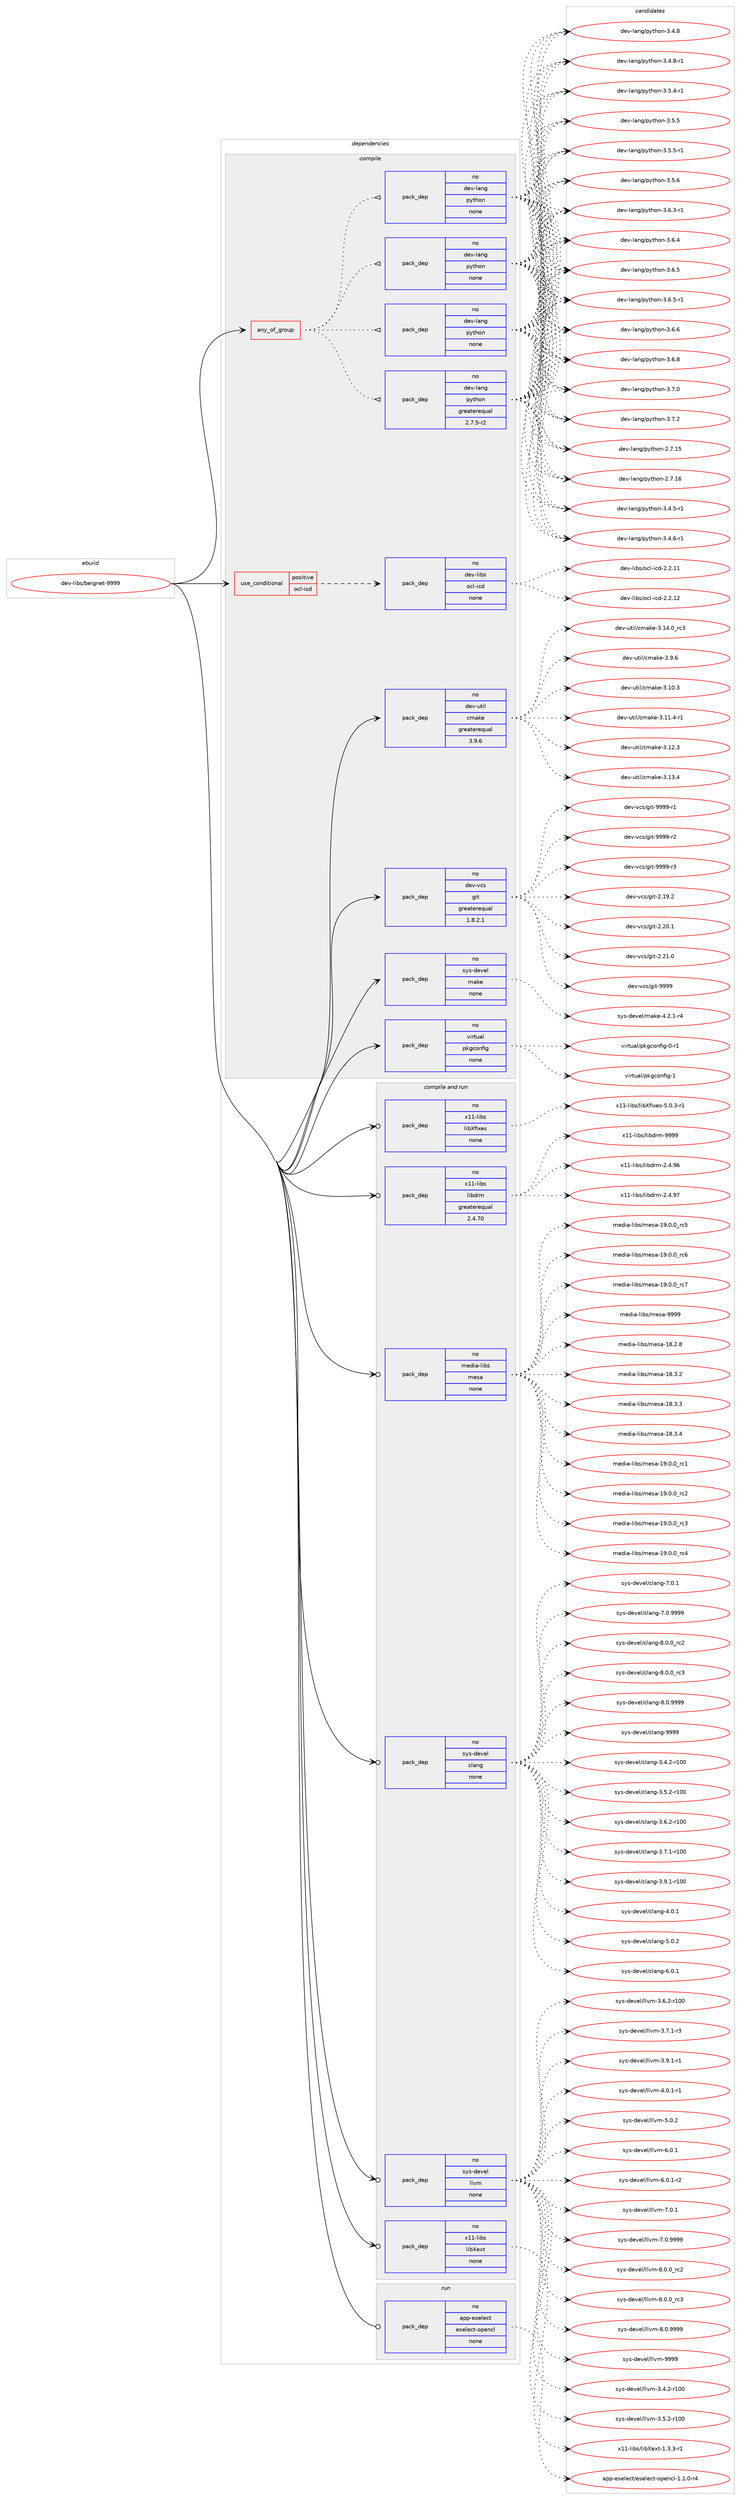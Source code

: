digraph prolog {

# *************
# Graph options
# *************

newrank=true;
concentrate=true;
compound=true;
graph [rankdir=LR,fontname=Helvetica,fontsize=10,ranksep=1.5];#, ranksep=2.5, nodesep=0.2];
edge  [arrowhead=vee];
node  [fontname=Helvetica,fontsize=10];

# **********
# The ebuild
# **********

subgraph cluster_leftcol {
color=gray;
rank=same;
label=<<i>ebuild</i>>;
id [label="dev-libs/beignet-9999", color=red, width=4, href="../dev-libs/beignet-9999.svg"];
}

# ****************
# The dependencies
# ****************

subgraph cluster_midcol {
color=gray;
label=<<i>dependencies</i>>;
subgraph cluster_compile {
fillcolor="#eeeeee";
style=filled;
label=<<i>compile</i>>;
subgraph any22106 {
dependency1364341 [label=<<TABLE BORDER="0" CELLBORDER="1" CELLSPACING="0" CELLPADDING="4"><TR><TD CELLPADDING="10">any_of_group</TD></TR></TABLE>>, shape=none, color=red];subgraph pack976414 {
dependency1364342 [label=<<TABLE BORDER="0" CELLBORDER="1" CELLSPACING="0" CELLPADDING="4" WIDTH="220"><TR><TD ROWSPAN="6" CELLPADDING="30">pack_dep</TD></TR><TR><TD WIDTH="110">no</TD></TR><TR><TD>dev-lang</TD></TR><TR><TD>python</TD></TR><TR><TD>none</TD></TR><TR><TD></TD></TR></TABLE>>, shape=none, color=blue];
}
dependency1364341:e -> dependency1364342:w [weight=20,style="dotted",arrowhead="oinv"];
subgraph pack976415 {
dependency1364343 [label=<<TABLE BORDER="0" CELLBORDER="1" CELLSPACING="0" CELLPADDING="4" WIDTH="220"><TR><TD ROWSPAN="6" CELLPADDING="30">pack_dep</TD></TR><TR><TD WIDTH="110">no</TD></TR><TR><TD>dev-lang</TD></TR><TR><TD>python</TD></TR><TR><TD>none</TD></TR><TR><TD></TD></TR></TABLE>>, shape=none, color=blue];
}
dependency1364341:e -> dependency1364343:w [weight=20,style="dotted",arrowhead="oinv"];
subgraph pack976416 {
dependency1364344 [label=<<TABLE BORDER="0" CELLBORDER="1" CELLSPACING="0" CELLPADDING="4" WIDTH="220"><TR><TD ROWSPAN="6" CELLPADDING="30">pack_dep</TD></TR><TR><TD WIDTH="110">no</TD></TR><TR><TD>dev-lang</TD></TR><TR><TD>python</TD></TR><TR><TD>none</TD></TR><TR><TD></TD></TR></TABLE>>, shape=none, color=blue];
}
dependency1364341:e -> dependency1364344:w [weight=20,style="dotted",arrowhead="oinv"];
subgraph pack976417 {
dependency1364345 [label=<<TABLE BORDER="0" CELLBORDER="1" CELLSPACING="0" CELLPADDING="4" WIDTH="220"><TR><TD ROWSPAN="6" CELLPADDING="30">pack_dep</TD></TR><TR><TD WIDTH="110">no</TD></TR><TR><TD>dev-lang</TD></TR><TR><TD>python</TD></TR><TR><TD>greaterequal</TD></TR><TR><TD>2.7.5-r2</TD></TR></TABLE>>, shape=none, color=blue];
}
dependency1364341:e -> dependency1364345:w [weight=20,style="dotted",arrowhead="oinv"];
}
id:e -> dependency1364341:w [weight=20,style="solid",arrowhead="vee"];
subgraph cond365269 {
dependency1364346 [label=<<TABLE BORDER="0" CELLBORDER="1" CELLSPACING="0" CELLPADDING="4"><TR><TD ROWSPAN="3" CELLPADDING="10">use_conditional</TD></TR><TR><TD>positive</TD></TR><TR><TD>ocl-icd</TD></TR></TABLE>>, shape=none, color=red];
subgraph pack976418 {
dependency1364347 [label=<<TABLE BORDER="0" CELLBORDER="1" CELLSPACING="0" CELLPADDING="4" WIDTH="220"><TR><TD ROWSPAN="6" CELLPADDING="30">pack_dep</TD></TR><TR><TD WIDTH="110">no</TD></TR><TR><TD>dev-libs</TD></TR><TR><TD>ocl-icd</TD></TR><TR><TD>none</TD></TR><TR><TD></TD></TR></TABLE>>, shape=none, color=blue];
}
dependency1364346:e -> dependency1364347:w [weight=20,style="dashed",arrowhead="vee"];
}
id:e -> dependency1364346:w [weight=20,style="solid",arrowhead="vee"];
subgraph pack976419 {
dependency1364348 [label=<<TABLE BORDER="0" CELLBORDER="1" CELLSPACING="0" CELLPADDING="4" WIDTH="220"><TR><TD ROWSPAN="6" CELLPADDING="30">pack_dep</TD></TR><TR><TD WIDTH="110">no</TD></TR><TR><TD>dev-util</TD></TR><TR><TD>cmake</TD></TR><TR><TD>greaterequal</TD></TR><TR><TD>3.9.6</TD></TR></TABLE>>, shape=none, color=blue];
}
id:e -> dependency1364348:w [weight=20,style="solid",arrowhead="vee"];
subgraph pack976420 {
dependency1364349 [label=<<TABLE BORDER="0" CELLBORDER="1" CELLSPACING="0" CELLPADDING="4" WIDTH="220"><TR><TD ROWSPAN="6" CELLPADDING="30">pack_dep</TD></TR><TR><TD WIDTH="110">no</TD></TR><TR><TD>dev-vcs</TD></TR><TR><TD>git</TD></TR><TR><TD>greaterequal</TD></TR><TR><TD>1.8.2.1</TD></TR></TABLE>>, shape=none, color=blue];
}
id:e -> dependency1364349:w [weight=20,style="solid",arrowhead="vee"];
subgraph pack976421 {
dependency1364350 [label=<<TABLE BORDER="0" CELLBORDER="1" CELLSPACING="0" CELLPADDING="4" WIDTH="220"><TR><TD ROWSPAN="6" CELLPADDING="30">pack_dep</TD></TR><TR><TD WIDTH="110">no</TD></TR><TR><TD>sys-devel</TD></TR><TR><TD>make</TD></TR><TR><TD>none</TD></TR><TR><TD></TD></TR></TABLE>>, shape=none, color=blue];
}
id:e -> dependency1364350:w [weight=20,style="solid",arrowhead="vee"];
subgraph pack976422 {
dependency1364351 [label=<<TABLE BORDER="0" CELLBORDER="1" CELLSPACING="0" CELLPADDING="4" WIDTH="220"><TR><TD ROWSPAN="6" CELLPADDING="30">pack_dep</TD></TR><TR><TD WIDTH="110">no</TD></TR><TR><TD>virtual</TD></TR><TR><TD>pkgconfig</TD></TR><TR><TD>none</TD></TR><TR><TD></TD></TR></TABLE>>, shape=none, color=blue];
}
id:e -> dependency1364351:w [weight=20,style="solid",arrowhead="vee"];
}
subgraph cluster_compileandrun {
fillcolor="#eeeeee";
style=filled;
label=<<i>compile and run</i>>;
subgraph pack976423 {
dependency1364352 [label=<<TABLE BORDER="0" CELLBORDER="1" CELLSPACING="0" CELLPADDING="4" WIDTH="220"><TR><TD ROWSPAN="6" CELLPADDING="30">pack_dep</TD></TR><TR><TD WIDTH="110">no</TD></TR><TR><TD>media-libs</TD></TR><TR><TD>mesa</TD></TR><TR><TD>none</TD></TR><TR><TD></TD></TR></TABLE>>, shape=none, color=blue];
}
id:e -> dependency1364352:w [weight=20,style="solid",arrowhead="odotvee"];
subgraph pack976424 {
dependency1364353 [label=<<TABLE BORDER="0" CELLBORDER="1" CELLSPACING="0" CELLPADDING="4" WIDTH="220"><TR><TD ROWSPAN="6" CELLPADDING="30">pack_dep</TD></TR><TR><TD WIDTH="110">no</TD></TR><TR><TD>sys-devel</TD></TR><TR><TD>clang</TD></TR><TR><TD>none</TD></TR><TR><TD></TD></TR></TABLE>>, shape=none, color=blue];
}
id:e -> dependency1364353:w [weight=20,style="solid",arrowhead="odotvee"];
subgraph pack976425 {
dependency1364354 [label=<<TABLE BORDER="0" CELLBORDER="1" CELLSPACING="0" CELLPADDING="4" WIDTH="220"><TR><TD ROWSPAN="6" CELLPADDING="30">pack_dep</TD></TR><TR><TD WIDTH="110">no</TD></TR><TR><TD>sys-devel</TD></TR><TR><TD>llvm</TD></TR><TR><TD>none</TD></TR><TR><TD></TD></TR></TABLE>>, shape=none, color=blue];
}
id:e -> dependency1364354:w [weight=20,style="solid",arrowhead="odotvee"];
subgraph pack976426 {
dependency1364355 [label=<<TABLE BORDER="0" CELLBORDER="1" CELLSPACING="0" CELLPADDING="4" WIDTH="220"><TR><TD ROWSPAN="6" CELLPADDING="30">pack_dep</TD></TR><TR><TD WIDTH="110">no</TD></TR><TR><TD>x11-libs</TD></TR><TR><TD>libXext</TD></TR><TR><TD>none</TD></TR><TR><TD></TD></TR></TABLE>>, shape=none, color=blue];
}
id:e -> dependency1364355:w [weight=20,style="solid",arrowhead="odotvee"];
subgraph pack976427 {
dependency1364356 [label=<<TABLE BORDER="0" CELLBORDER="1" CELLSPACING="0" CELLPADDING="4" WIDTH="220"><TR><TD ROWSPAN="6" CELLPADDING="30">pack_dep</TD></TR><TR><TD WIDTH="110">no</TD></TR><TR><TD>x11-libs</TD></TR><TR><TD>libXfixes</TD></TR><TR><TD>none</TD></TR><TR><TD></TD></TR></TABLE>>, shape=none, color=blue];
}
id:e -> dependency1364356:w [weight=20,style="solid",arrowhead="odotvee"];
subgraph pack976428 {
dependency1364357 [label=<<TABLE BORDER="0" CELLBORDER="1" CELLSPACING="0" CELLPADDING="4" WIDTH="220"><TR><TD ROWSPAN="6" CELLPADDING="30">pack_dep</TD></TR><TR><TD WIDTH="110">no</TD></TR><TR><TD>x11-libs</TD></TR><TR><TD>libdrm</TD></TR><TR><TD>greaterequal</TD></TR><TR><TD>2.4.70</TD></TR></TABLE>>, shape=none, color=blue];
}
id:e -> dependency1364357:w [weight=20,style="solid",arrowhead="odotvee"];
}
subgraph cluster_run {
fillcolor="#eeeeee";
style=filled;
label=<<i>run</i>>;
subgraph pack976429 {
dependency1364358 [label=<<TABLE BORDER="0" CELLBORDER="1" CELLSPACING="0" CELLPADDING="4" WIDTH="220"><TR><TD ROWSPAN="6" CELLPADDING="30">pack_dep</TD></TR><TR><TD WIDTH="110">no</TD></TR><TR><TD>app-eselect</TD></TR><TR><TD>eselect-opencl</TD></TR><TR><TD>none</TD></TR><TR><TD></TD></TR></TABLE>>, shape=none, color=blue];
}
id:e -> dependency1364358:w [weight=20,style="solid",arrowhead="odot"];
}
}

# **************
# The candidates
# **************

subgraph cluster_choices {
rank=same;
color=gray;
label=<<i>candidates</i>>;

subgraph choice976414 {
color=black;
nodesep=1;
choice10010111845108971101034711212111610411111045504655464953 [label="dev-lang/python-2.7.15", color=red, width=4,href="../dev-lang/python-2.7.15.svg"];
choice10010111845108971101034711212111610411111045504655464954 [label="dev-lang/python-2.7.16", color=red, width=4,href="../dev-lang/python-2.7.16.svg"];
choice1001011184510897110103471121211161041111104551465246534511449 [label="dev-lang/python-3.4.5-r1", color=red, width=4,href="../dev-lang/python-3.4.5-r1.svg"];
choice1001011184510897110103471121211161041111104551465246544511449 [label="dev-lang/python-3.4.6-r1", color=red, width=4,href="../dev-lang/python-3.4.6-r1.svg"];
choice100101118451089711010347112121116104111110455146524656 [label="dev-lang/python-3.4.8", color=red, width=4,href="../dev-lang/python-3.4.8.svg"];
choice1001011184510897110103471121211161041111104551465246564511449 [label="dev-lang/python-3.4.8-r1", color=red, width=4,href="../dev-lang/python-3.4.8-r1.svg"];
choice1001011184510897110103471121211161041111104551465346524511449 [label="dev-lang/python-3.5.4-r1", color=red, width=4,href="../dev-lang/python-3.5.4-r1.svg"];
choice100101118451089711010347112121116104111110455146534653 [label="dev-lang/python-3.5.5", color=red, width=4,href="../dev-lang/python-3.5.5.svg"];
choice1001011184510897110103471121211161041111104551465346534511449 [label="dev-lang/python-3.5.5-r1", color=red, width=4,href="../dev-lang/python-3.5.5-r1.svg"];
choice100101118451089711010347112121116104111110455146534654 [label="dev-lang/python-3.5.6", color=red, width=4,href="../dev-lang/python-3.5.6.svg"];
choice1001011184510897110103471121211161041111104551465446514511449 [label="dev-lang/python-3.6.3-r1", color=red, width=4,href="../dev-lang/python-3.6.3-r1.svg"];
choice100101118451089711010347112121116104111110455146544652 [label="dev-lang/python-3.6.4", color=red, width=4,href="../dev-lang/python-3.6.4.svg"];
choice100101118451089711010347112121116104111110455146544653 [label="dev-lang/python-3.6.5", color=red, width=4,href="../dev-lang/python-3.6.5.svg"];
choice1001011184510897110103471121211161041111104551465446534511449 [label="dev-lang/python-3.6.5-r1", color=red, width=4,href="../dev-lang/python-3.6.5-r1.svg"];
choice100101118451089711010347112121116104111110455146544654 [label="dev-lang/python-3.6.6", color=red, width=4,href="../dev-lang/python-3.6.6.svg"];
choice100101118451089711010347112121116104111110455146544656 [label="dev-lang/python-3.6.8", color=red, width=4,href="../dev-lang/python-3.6.8.svg"];
choice100101118451089711010347112121116104111110455146554648 [label="dev-lang/python-3.7.0", color=red, width=4,href="../dev-lang/python-3.7.0.svg"];
choice100101118451089711010347112121116104111110455146554650 [label="dev-lang/python-3.7.2", color=red, width=4,href="../dev-lang/python-3.7.2.svg"];
dependency1364342:e -> choice10010111845108971101034711212111610411111045504655464953:w [style=dotted,weight="100"];
dependency1364342:e -> choice10010111845108971101034711212111610411111045504655464954:w [style=dotted,weight="100"];
dependency1364342:e -> choice1001011184510897110103471121211161041111104551465246534511449:w [style=dotted,weight="100"];
dependency1364342:e -> choice1001011184510897110103471121211161041111104551465246544511449:w [style=dotted,weight="100"];
dependency1364342:e -> choice100101118451089711010347112121116104111110455146524656:w [style=dotted,weight="100"];
dependency1364342:e -> choice1001011184510897110103471121211161041111104551465246564511449:w [style=dotted,weight="100"];
dependency1364342:e -> choice1001011184510897110103471121211161041111104551465346524511449:w [style=dotted,weight="100"];
dependency1364342:e -> choice100101118451089711010347112121116104111110455146534653:w [style=dotted,weight="100"];
dependency1364342:e -> choice1001011184510897110103471121211161041111104551465346534511449:w [style=dotted,weight="100"];
dependency1364342:e -> choice100101118451089711010347112121116104111110455146534654:w [style=dotted,weight="100"];
dependency1364342:e -> choice1001011184510897110103471121211161041111104551465446514511449:w [style=dotted,weight="100"];
dependency1364342:e -> choice100101118451089711010347112121116104111110455146544652:w [style=dotted,weight="100"];
dependency1364342:e -> choice100101118451089711010347112121116104111110455146544653:w [style=dotted,weight="100"];
dependency1364342:e -> choice1001011184510897110103471121211161041111104551465446534511449:w [style=dotted,weight="100"];
dependency1364342:e -> choice100101118451089711010347112121116104111110455146544654:w [style=dotted,weight="100"];
dependency1364342:e -> choice100101118451089711010347112121116104111110455146544656:w [style=dotted,weight="100"];
dependency1364342:e -> choice100101118451089711010347112121116104111110455146554648:w [style=dotted,weight="100"];
dependency1364342:e -> choice100101118451089711010347112121116104111110455146554650:w [style=dotted,weight="100"];
}
subgraph choice976415 {
color=black;
nodesep=1;
choice10010111845108971101034711212111610411111045504655464953 [label="dev-lang/python-2.7.15", color=red, width=4,href="../dev-lang/python-2.7.15.svg"];
choice10010111845108971101034711212111610411111045504655464954 [label="dev-lang/python-2.7.16", color=red, width=4,href="../dev-lang/python-2.7.16.svg"];
choice1001011184510897110103471121211161041111104551465246534511449 [label="dev-lang/python-3.4.5-r1", color=red, width=4,href="../dev-lang/python-3.4.5-r1.svg"];
choice1001011184510897110103471121211161041111104551465246544511449 [label="dev-lang/python-3.4.6-r1", color=red, width=4,href="../dev-lang/python-3.4.6-r1.svg"];
choice100101118451089711010347112121116104111110455146524656 [label="dev-lang/python-3.4.8", color=red, width=4,href="../dev-lang/python-3.4.8.svg"];
choice1001011184510897110103471121211161041111104551465246564511449 [label="dev-lang/python-3.4.8-r1", color=red, width=4,href="../dev-lang/python-3.4.8-r1.svg"];
choice1001011184510897110103471121211161041111104551465346524511449 [label="dev-lang/python-3.5.4-r1", color=red, width=4,href="../dev-lang/python-3.5.4-r1.svg"];
choice100101118451089711010347112121116104111110455146534653 [label="dev-lang/python-3.5.5", color=red, width=4,href="../dev-lang/python-3.5.5.svg"];
choice1001011184510897110103471121211161041111104551465346534511449 [label="dev-lang/python-3.5.5-r1", color=red, width=4,href="../dev-lang/python-3.5.5-r1.svg"];
choice100101118451089711010347112121116104111110455146534654 [label="dev-lang/python-3.5.6", color=red, width=4,href="../dev-lang/python-3.5.6.svg"];
choice1001011184510897110103471121211161041111104551465446514511449 [label="dev-lang/python-3.6.3-r1", color=red, width=4,href="../dev-lang/python-3.6.3-r1.svg"];
choice100101118451089711010347112121116104111110455146544652 [label="dev-lang/python-3.6.4", color=red, width=4,href="../dev-lang/python-3.6.4.svg"];
choice100101118451089711010347112121116104111110455146544653 [label="dev-lang/python-3.6.5", color=red, width=4,href="../dev-lang/python-3.6.5.svg"];
choice1001011184510897110103471121211161041111104551465446534511449 [label="dev-lang/python-3.6.5-r1", color=red, width=4,href="../dev-lang/python-3.6.5-r1.svg"];
choice100101118451089711010347112121116104111110455146544654 [label="dev-lang/python-3.6.6", color=red, width=4,href="../dev-lang/python-3.6.6.svg"];
choice100101118451089711010347112121116104111110455146544656 [label="dev-lang/python-3.6.8", color=red, width=4,href="../dev-lang/python-3.6.8.svg"];
choice100101118451089711010347112121116104111110455146554648 [label="dev-lang/python-3.7.0", color=red, width=4,href="../dev-lang/python-3.7.0.svg"];
choice100101118451089711010347112121116104111110455146554650 [label="dev-lang/python-3.7.2", color=red, width=4,href="../dev-lang/python-3.7.2.svg"];
dependency1364343:e -> choice10010111845108971101034711212111610411111045504655464953:w [style=dotted,weight="100"];
dependency1364343:e -> choice10010111845108971101034711212111610411111045504655464954:w [style=dotted,weight="100"];
dependency1364343:e -> choice1001011184510897110103471121211161041111104551465246534511449:w [style=dotted,weight="100"];
dependency1364343:e -> choice1001011184510897110103471121211161041111104551465246544511449:w [style=dotted,weight="100"];
dependency1364343:e -> choice100101118451089711010347112121116104111110455146524656:w [style=dotted,weight="100"];
dependency1364343:e -> choice1001011184510897110103471121211161041111104551465246564511449:w [style=dotted,weight="100"];
dependency1364343:e -> choice1001011184510897110103471121211161041111104551465346524511449:w [style=dotted,weight="100"];
dependency1364343:e -> choice100101118451089711010347112121116104111110455146534653:w [style=dotted,weight="100"];
dependency1364343:e -> choice1001011184510897110103471121211161041111104551465346534511449:w [style=dotted,weight="100"];
dependency1364343:e -> choice100101118451089711010347112121116104111110455146534654:w [style=dotted,weight="100"];
dependency1364343:e -> choice1001011184510897110103471121211161041111104551465446514511449:w [style=dotted,weight="100"];
dependency1364343:e -> choice100101118451089711010347112121116104111110455146544652:w [style=dotted,weight="100"];
dependency1364343:e -> choice100101118451089711010347112121116104111110455146544653:w [style=dotted,weight="100"];
dependency1364343:e -> choice1001011184510897110103471121211161041111104551465446534511449:w [style=dotted,weight="100"];
dependency1364343:e -> choice100101118451089711010347112121116104111110455146544654:w [style=dotted,weight="100"];
dependency1364343:e -> choice100101118451089711010347112121116104111110455146544656:w [style=dotted,weight="100"];
dependency1364343:e -> choice100101118451089711010347112121116104111110455146554648:w [style=dotted,weight="100"];
dependency1364343:e -> choice100101118451089711010347112121116104111110455146554650:w [style=dotted,weight="100"];
}
subgraph choice976416 {
color=black;
nodesep=1;
choice10010111845108971101034711212111610411111045504655464953 [label="dev-lang/python-2.7.15", color=red, width=4,href="../dev-lang/python-2.7.15.svg"];
choice10010111845108971101034711212111610411111045504655464954 [label="dev-lang/python-2.7.16", color=red, width=4,href="../dev-lang/python-2.7.16.svg"];
choice1001011184510897110103471121211161041111104551465246534511449 [label="dev-lang/python-3.4.5-r1", color=red, width=4,href="../dev-lang/python-3.4.5-r1.svg"];
choice1001011184510897110103471121211161041111104551465246544511449 [label="dev-lang/python-3.4.6-r1", color=red, width=4,href="../dev-lang/python-3.4.6-r1.svg"];
choice100101118451089711010347112121116104111110455146524656 [label="dev-lang/python-3.4.8", color=red, width=4,href="../dev-lang/python-3.4.8.svg"];
choice1001011184510897110103471121211161041111104551465246564511449 [label="dev-lang/python-3.4.8-r1", color=red, width=4,href="../dev-lang/python-3.4.8-r1.svg"];
choice1001011184510897110103471121211161041111104551465346524511449 [label="dev-lang/python-3.5.4-r1", color=red, width=4,href="../dev-lang/python-3.5.4-r1.svg"];
choice100101118451089711010347112121116104111110455146534653 [label="dev-lang/python-3.5.5", color=red, width=4,href="../dev-lang/python-3.5.5.svg"];
choice1001011184510897110103471121211161041111104551465346534511449 [label="dev-lang/python-3.5.5-r1", color=red, width=4,href="../dev-lang/python-3.5.5-r1.svg"];
choice100101118451089711010347112121116104111110455146534654 [label="dev-lang/python-3.5.6", color=red, width=4,href="../dev-lang/python-3.5.6.svg"];
choice1001011184510897110103471121211161041111104551465446514511449 [label="dev-lang/python-3.6.3-r1", color=red, width=4,href="../dev-lang/python-3.6.3-r1.svg"];
choice100101118451089711010347112121116104111110455146544652 [label="dev-lang/python-3.6.4", color=red, width=4,href="../dev-lang/python-3.6.4.svg"];
choice100101118451089711010347112121116104111110455146544653 [label="dev-lang/python-3.6.5", color=red, width=4,href="../dev-lang/python-3.6.5.svg"];
choice1001011184510897110103471121211161041111104551465446534511449 [label="dev-lang/python-3.6.5-r1", color=red, width=4,href="../dev-lang/python-3.6.5-r1.svg"];
choice100101118451089711010347112121116104111110455146544654 [label="dev-lang/python-3.6.6", color=red, width=4,href="../dev-lang/python-3.6.6.svg"];
choice100101118451089711010347112121116104111110455146544656 [label="dev-lang/python-3.6.8", color=red, width=4,href="../dev-lang/python-3.6.8.svg"];
choice100101118451089711010347112121116104111110455146554648 [label="dev-lang/python-3.7.0", color=red, width=4,href="../dev-lang/python-3.7.0.svg"];
choice100101118451089711010347112121116104111110455146554650 [label="dev-lang/python-3.7.2", color=red, width=4,href="../dev-lang/python-3.7.2.svg"];
dependency1364344:e -> choice10010111845108971101034711212111610411111045504655464953:w [style=dotted,weight="100"];
dependency1364344:e -> choice10010111845108971101034711212111610411111045504655464954:w [style=dotted,weight="100"];
dependency1364344:e -> choice1001011184510897110103471121211161041111104551465246534511449:w [style=dotted,weight="100"];
dependency1364344:e -> choice1001011184510897110103471121211161041111104551465246544511449:w [style=dotted,weight="100"];
dependency1364344:e -> choice100101118451089711010347112121116104111110455146524656:w [style=dotted,weight="100"];
dependency1364344:e -> choice1001011184510897110103471121211161041111104551465246564511449:w [style=dotted,weight="100"];
dependency1364344:e -> choice1001011184510897110103471121211161041111104551465346524511449:w [style=dotted,weight="100"];
dependency1364344:e -> choice100101118451089711010347112121116104111110455146534653:w [style=dotted,weight="100"];
dependency1364344:e -> choice1001011184510897110103471121211161041111104551465346534511449:w [style=dotted,weight="100"];
dependency1364344:e -> choice100101118451089711010347112121116104111110455146534654:w [style=dotted,weight="100"];
dependency1364344:e -> choice1001011184510897110103471121211161041111104551465446514511449:w [style=dotted,weight="100"];
dependency1364344:e -> choice100101118451089711010347112121116104111110455146544652:w [style=dotted,weight="100"];
dependency1364344:e -> choice100101118451089711010347112121116104111110455146544653:w [style=dotted,weight="100"];
dependency1364344:e -> choice1001011184510897110103471121211161041111104551465446534511449:w [style=dotted,weight="100"];
dependency1364344:e -> choice100101118451089711010347112121116104111110455146544654:w [style=dotted,weight="100"];
dependency1364344:e -> choice100101118451089711010347112121116104111110455146544656:w [style=dotted,weight="100"];
dependency1364344:e -> choice100101118451089711010347112121116104111110455146554648:w [style=dotted,weight="100"];
dependency1364344:e -> choice100101118451089711010347112121116104111110455146554650:w [style=dotted,weight="100"];
}
subgraph choice976417 {
color=black;
nodesep=1;
choice10010111845108971101034711212111610411111045504655464953 [label="dev-lang/python-2.7.15", color=red, width=4,href="../dev-lang/python-2.7.15.svg"];
choice10010111845108971101034711212111610411111045504655464954 [label="dev-lang/python-2.7.16", color=red, width=4,href="../dev-lang/python-2.7.16.svg"];
choice1001011184510897110103471121211161041111104551465246534511449 [label="dev-lang/python-3.4.5-r1", color=red, width=4,href="../dev-lang/python-3.4.5-r1.svg"];
choice1001011184510897110103471121211161041111104551465246544511449 [label="dev-lang/python-3.4.6-r1", color=red, width=4,href="../dev-lang/python-3.4.6-r1.svg"];
choice100101118451089711010347112121116104111110455146524656 [label="dev-lang/python-3.4.8", color=red, width=4,href="../dev-lang/python-3.4.8.svg"];
choice1001011184510897110103471121211161041111104551465246564511449 [label="dev-lang/python-3.4.8-r1", color=red, width=4,href="../dev-lang/python-3.4.8-r1.svg"];
choice1001011184510897110103471121211161041111104551465346524511449 [label="dev-lang/python-3.5.4-r1", color=red, width=4,href="../dev-lang/python-3.5.4-r1.svg"];
choice100101118451089711010347112121116104111110455146534653 [label="dev-lang/python-3.5.5", color=red, width=4,href="../dev-lang/python-3.5.5.svg"];
choice1001011184510897110103471121211161041111104551465346534511449 [label="dev-lang/python-3.5.5-r1", color=red, width=4,href="../dev-lang/python-3.5.5-r1.svg"];
choice100101118451089711010347112121116104111110455146534654 [label="dev-lang/python-3.5.6", color=red, width=4,href="../dev-lang/python-3.5.6.svg"];
choice1001011184510897110103471121211161041111104551465446514511449 [label="dev-lang/python-3.6.3-r1", color=red, width=4,href="../dev-lang/python-3.6.3-r1.svg"];
choice100101118451089711010347112121116104111110455146544652 [label="dev-lang/python-3.6.4", color=red, width=4,href="../dev-lang/python-3.6.4.svg"];
choice100101118451089711010347112121116104111110455146544653 [label="dev-lang/python-3.6.5", color=red, width=4,href="../dev-lang/python-3.6.5.svg"];
choice1001011184510897110103471121211161041111104551465446534511449 [label="dev-lang/python-3.6.5-r1", color=red, width=4,href="../dev-lang/python-3.6.5-r1.svg"];
choice100101118451089711010347112121116104111110455146544654 [label="dev-lang/python-3.6.6", color=red, width=4,href="../dev-lang/python-3.6.6.svg"];
choice100101118451089711010347112121116104111110455146544656 [label="dev-lang/python-3.6.8", color=red, width=4,href="../dev-lang/python-3.6.8.svg"];
choice100101118451089711010347112121116104111110455146554648 [label="dev-lang/python-3.7.0", color=red, width=4,href="../dev-lang/python-3.7.0.svg"];
choice100101118451089711010347112121116104111110455146554650 [label="dev-lang/python-3.7.2", color=red, width=4,href="../dev-lang/python-3.7.2.svg"];
dependency1364345:e -> choice10010111845108971101034711212111610411111045504655464953:w [style=dotted,weight="100"];
dependency1364345:e -> choice10010111845108971101034711212111610411111045504655464954:w [style=dotted,weight="100"];
dependency1364345:e -> choice1001011184510897110103471121211161041111104551465246534511449:w [style=dotted,weight="100"];
dependency1364345:e -> choice1001011184510897110103471121211161041111104551465246544511449:w [style=dotted,weight="100"];
dependency1364345:e -> choice100101118451089711010347112121116104111110455146524656:w [style=dotted,weight="100"];
dependency1364345:e -> choice1001011184510897110103471121211161041111104551465246564511449:w [style=dotted,weight="100"];
dependency1364345:e -> choice1001011184510897110103471121211161041111104551465346524511449:w [style=dotted,weight="100"];
dependency1364345:e -> choice100101118451089711010347112121116104111110455146534653:w [style=dotted,weight="100"];
dependency1364345:e -> choice1001011184510897110103471121211161041111104551465346534511449:w [style=dotted,weight="100"];
dependency1364345:e -> choice100101118451089711010347112121116104111110455146534654:w [style=dotted,weight="100"];
dependency1364345:e -> choice1001011184510897110103471121211161041111104551465446514511449:w [style=dotted,weight="100"];
dependency1364345:e -> choice100101118451089711010347112121116104111110455146544652:w [style=dotted,weight="100"];
dependency1364345:e -> choice100101118451089711010347112121116104111110455146544653:w [style=dotted,weight="100"];
dependency1364345:e -> choice1001011184510897110103471121211161041111104551465446534511449:w [style=dotted,weight="100"];
dependency1364345:e -> choice100101118451089711010347112121116104111110455146544654:w [style=dotted,weight="100"];
dependency1364345:e -> choice100101118451089711010347112121116104111110455146544656:w [style=dotted,weight="100"];
dependency1364345:e -> choice100101118451089711010347112121116104111110455146554648:w [style=dotted,weight="100"];
dependency1364345:e -> choice100101118451089711010347112121116104111110455146554650:w [style=dotted,weight="100"];
}
subgraph choice976418 {
color=black;
nodesep=1;
choice10010111845108105981154711199108451059910045504650464949 [label="dev-libs/ocl-icd-2.2.11", color=red, width=4,href="../dev-libs/ocl-icd-2.2.11.svg"];
choice10010111845108105981154711199108451059910045504650464950 [label="dev-libs/ocl-icd-2.2.12", color=red, width=4,href="../dev-libs/ocl-icd-2.2.12.svg"];
dependency1364347:e -> choice10010111845108105981154711199108451059910045504650464949:w [style=dotted,weight="100"];
dependency1364347:e -> choice10010111845108105981154711199108451059910045504650464950:w [style=dotted,weight="100"];
}
subgraph choice976419 {
color=black;
nodesep=1;
choice1001011184511711610510847991099710710145514649484651 [label="dev-util/cmake-3.10.3", color=red, width=4,href="../dev-util/cmake-3.10.3.svg"];
choice10010111845117116105108479910997107101455146494946524511449 [label="dev-util/cmake-3.11.4-r1", color=red, width=4,href="../dev-util/cmake-3.11.4-r1.svg"];
choice1001011184511711610510847991099710710145514649504651 [label="dev-util/cmake-3.12.3", color=red, width=4,href="../dev-util/cmake-3.12.3.svg"];
choice1001011184511711610510847991099710710145514649514652 [label="dev-util/cmake-3.13.4", color=red, width=4,href="../dev-util/cmake-3.13.4.svg"];
choice1001011184511711610510847991099710710145514649524648951149951 [label="dev-util/cmake-3.14.0_rc3", color=red, width=4,href="../dev-util/cmake-3.14.0_rc3.svg"];
choice10010111845117116105108479910997107101455146574654 [label="dev-util/cmake-3.9.6", color=red, width=4,href="../dev-util/cmake-3.9.6.svg"];
dependency1364348:e -> choice1001011184511711610510847991099710710145514649484651:w [style=dotted,weight="100"];
dependency1364348:e -> choice10010111845117116105108479910997107101455146494946524511449:w [style=dotted,weight="100"];
dependency1364348:e -> choice1001011184511711610510847991099710710145514649504651:w [style=dotted,weight="100"];
dependency1364348:e -> choice1001011184511711610510847991099710710145514649514652:w [style=dotted,weight="100"];
dependency1364348:e -> choice1001011184511711610510847991099710710145514649524648951149951:w [style=dotted,weight="100"];
dependency1364348:e -> choice10010111845117116105108479910997107101455146574654:w [style=dotted,weight="100"];
}
subgraph choice976420 {
color=black;
nodesep=1;
choice10010111845118991154710310511645504649574650 [label="dev-vcs/git-2.19.2", color=red, width=4,href="../dev-vcs/git-2.19.2.svg"];
choice10010111845118991154710310511645504650484649 [label="dev-vcs/git-2.20.1", color=red, width=4,href="../dev-vcs/git-2.20.1.svg"];
choice10010111845118991154710310511645504650494648 [label="dev-vcs/git-2.21.0", color=red, width=4,href="../dev-vcs/git-2.21.0.svg"];
choice1001011184511899115471031051164557575757 [label="dev-vcs/git-9999", color=red, width=4,href="../dev-vcs/git-9999.svg"];
choice10010111845118991154710310511645575757574511449 [label="dev-vcs/git-9999-r1", color=red, width=4,href="../dev-vcs/git-9999-r1.svg"];
choice10010111845118991154710310511645575757574511450 [label="dev-vcs/git-9999-r2", color=red, width=4,href="../dev-vcs/git-9999-r2.svg"];
choice10010111845118991154710310511645575757574511451 [label="dev-vcs/git-9999-r3", color=red, width=4,href="../dev-vcs/git-9999-r3.svg"];
dependency1364349:e -> choice10010111845118991154710310511645504649574650:w [style=dotted,weight="100"];
dependency1364349:e -> choice10010111845118991154710310511645504650484649:w [style=dotted,weight="100"];
dependency1364349:e -> choice10010111845118991154710310511645504650494648:w [style=dotted,weight="100"];
dependency1364349:e -> choice1001011184511899115471031051164557575757:w [style=dotted,weight="100"];
dependency1364349:e -> choice10010111845118991154710310511645575757574511449:w [style=dotted,weight="100"];
dependency1364349:e -> choice10010111845118991154710310511645575757574511450:w [style=dotted,weight="100"];
dependency1364349:e -> choice10010111845118991154710310511645575757574511451:w [style=dotted,weight="100"];
}
subgraph choice976421 {
color=black;
nodesep=1;
choice1151211154510010111810110847109971071014552465046494511452 [label="sys-devel/make-4.2.1-r4", color=red, width=4,href="../sys-devel/make-4.2.1-r4.svg"];
dependency1364350:e -> choice1151211154510010111810110847109971071014552465046494511452:w [style=dotted,weight="100"];
}
subgraph choice976422 {
color=black;
nodesep=1;
choice11810511411611797108471121071039911111010210510345484511449 [label="virtual/pkgconfig-0-r1", color=red, width=4,href="../virtual/pkgconfig-0-r1.svg"];
choice1181051141161179710847112107103991111101021051034549 [label="virtual/pkgconfig-1", color=red, width=4,href="../virtual/pkgconfig-1.svg"];
dependency1364351:e -> choice11810511411611797108471121071039911111010210510345484511449:w [style=dotted,weight="100"];
dependency1364351:e -> choice1181051141161179710847112107103991111101021051034549:w [style=dotted,weight="100"];
}
subgraph choice976423 {
color=black;
nodesep=1;
choice109101100105974510810598115471091011159745495646504656 [label="media-libs/mesa-18.2.8", color=red, width=4,href="../media-libs/mesa-18.2.8.svg"];
choice109101100105974510810598115471091011159745495646514650 [label="media-libs/mesa-18.3.2", color=red, width=4,href="../media-libs/mesa-18.3.2.svg"];
choice109101100105974510810598115471091011159745495646514651 [label="media-libs/mesa-18.3.3", color=red, width=4,href="../media-libs/mesa-18.3.3.svg"];
choice109101100105974510810598115471091011159745495646514652 [label="media-libs/mesa-18.3.4", color=red, width=4,href="../media-libs/mesa-18.3.4.svg"];
choice109101100105974510810598115471091011159745495746484648951149949 [label="media-libs/mesa-19.0.0_rc1", color=red, width=4,href="../media-libs/mesa-19.0.0_rc1.svg"];
choice109101100105974510810598115471091011159745495746484648951149950 [label="media-libs/mesa-19.0.0_rc2", color=red, width=4,href="../media-libs/mesa-19.0.0_rc2.svg"];
choice109101100105974510810598115471091011159745495746484648951149951 [label="media-libs/mesa-19.0.0_rc3", color=red, width=4,href="../media-libs/mesa-19.0.0_rc3.svg"];
choice109101100105974510810598115471091011159745495746484648951149952 [label="media-libs/mesa-19.0.0_rc4", color=red, width=4,href="../media-libs/mesa-19.0.0_rc4.svg"];
choice109101100105974510810598115471091011159745495746484648951149953 [label="media-libs/mesa-19.0.0_rc5", color=red, width=4,href="../media-libs/mesa-19.0.0_rc5.svg"];
choice109101100105974510810598115471091011159745495746484648951149954 [label="media-libs/mesa-19.0.0_rc6", color=red, width=4,href="../media-libs/mesa-19.0.0_rc6.svg"];
choice109101100105974510810598115471091011159745495746484648951149955 [label="media-libs/mesa-19.0.0_rc7", color=red, width=4,href="../media-libs/mesa-19.0.0_rc7.svg"];
choice10910110010597451081059811547109101115974557575757 [label="media-libs/mesa-9999", color=red, width=4,href="../media-libs/mesa-9999.svg"];
dependency1364352:e -> choice109101100105974510810598115471091011159745495646504656:w [style=dotted,weight="100"];
dependency1364352:e -> choice109101100105974510810598115471091011159745495646514650:w [style=dotted,weight="100"];
dependency1364352:e -> choice109101100105974510810598115471091011159745495646514651:w [style=dotted,weight="100"];
dependency1364352:e -> choice109101100105974510810598115471091011159745495646514652:w [style=dotted,weight="100"];
dependency1364352:e -> choice109101100105974510810598115471091011159745495746484648951149949:w [style=dotted,weight="100"];
dependency1364352:e -> choice109101100105974510810598115471091011159745495746484648951149950:w [style=dotted,weight="100"];
dependency1364352:e -> choice109101100105974510810598115471091011159745495746484648951149951:w [style=dotted,weight="100"];
dependency1364352:e -> choice109101100105974510810598115471091011159745495746484648951149952:w [style=dotted,weight="100"];
dependency1364352:e -> choice109101100105974510810598115471091011159745495746484648951149953:w [style=dotted,weight="100"];
dependency1364352:e -> choice109101100105974510810598115471091011159745495746484648951149954:w [style=dotted,weight="100"];
dependency1364352:e -> choice109101100105974510810598115471091011159745495746484648951149955:w [style=dotted,weight="100"];
dependency1364352:e -> choice10910110010597451081059811547109101115974557575757:w [style=dotted,weight="100"];
}
subgraph choice976424 {
color=black;
nodesep=1;
choice1151211154510010111810110847991089711010345514652465045114494848 [label="sys-devel/clang-3.4.2-r100", color=red, width=4,href="../sys-devel/clang-3.4.2-r100.svg"];
choice1151211154510010111810110847991089711010345514653465045114494848 [label="sys-devel/clang-3.5.2-r100", color=red, width=4,href="../sys-devel/clang-3.5.2-r100.svg"];
choice1151211154510010111810110847991089711010345514654465045114494848 [label="sys-devel/clang-3.6.2-r100", color=red, width=4,href="../sys-devel/clang-3.6.2-r100.svg"];
choice1151211154510010111810110847991089711010345514655464945114494848 [label="sys-devel/clang-3.7.1-r100", color=red, width=4,href="../sys-devel/clang-3.7.1-r100.svg"];
choice1151211154510010111810110847991089711010345514657464945114494848 [label="sys-devel/clang-3.9.1-r100", color=red, width=4,href="../sys-devel/clang-3.9.1-r100.svg"];
choice11512111545100101118101108479910897110103455246484649 [label="sys-devel/clang-4.0.1", color=red, width=4,href="../sys-devel/clang-4.0.1.svg"];
choice11512111545100101118101108479910897110103455346484650 [label="sys-devel/clang-5.0.2", color=red, width=4,href="../sys-devel/clang-5.0.2.svg"];
choice11512111545100101118101108479910897110103455446484649 [label="sys-devel/clang-6.0.1", color=red, width=4,href="../sys-devel/clang-6.0.1.svg"];
choice11512111545100101118101108479910897110103455546484649 [label="sys-devel/clang-7.0.1", color=red, width=4,href="../sys-devel/clang-7.0.1.svg"];
choice11512111545100101118101108479910897110103455546484657575757 [label="sys-devel/clang-7.0.9999", color=red, width=4,href="../sys-devel/clang-7.0.9999.svg"];
choice11512111545100101118101108479910897110103455646484648951149950 [label="sys-devel/clang-8.0.0_rc2", color=red, width=4,href="../sys-devel/clang-8.0.0_rc2.svg"];
choice11512111545100101118101108479910897110103455646484648951149951 [label="sys-devel/clang-8.0.0_rc3", color=red, width=4,href="../sys-devel/clang-8.0.0_rc3.svg"];
choice11512111545100101118101108479910897110103455646484657575757 [label="sys-devel/clang-8.0.9999", color=red, width=4,href="../sys-devel/clang-8.0.9999.svg"];
choice115121115451001011181011084799108971101034557575757 [label="sys-devel/clang-9999", color=red, width=4,href="../sys-devel/clang-9999.svg"];
dependency1364353:e -> choice1151211154510010111810110847991089711010345514652465045114494848:w [style=dotted,weight="100"];
dependency1364353:e -> choice1151211154510010111810110847991089711010345514653465045114494848:w [style=dotted,weight="100"];
dependency1364353:e -> choice1151211154510010111810110847991089711010345514654465045114494848:w [style=dotted,weight="100"];
dependency1364353:e -> choice1151211154510010111810110847991089711010345514655464945114494848:w [style=dotted,weight="100"];
dependency1364353:e -> choice1151211154510010111810110847991089711010345514657464945114494848:w [style=dotted,weight="100"];
dependency1364353:e -> choice11512111545100101118101108479910897110103455246484649:w [style=dotted,weight="100"];
dependency1364353:e -> choice11512111545100101118101108479910897110103455346484650:w [style=dotted,weight="100"];
dependency1364353:e -> choice11512111545100101118101108479910897110103455446484649:w [style=dotted,weight="100"];
dependency1364353:e -> choice11512111545100101118101108479910897110103455546484649:w [style=dotted,weight="100"];
dependency1364353:e -> choice11512111545100101118101108479910897110103455546484657575757:w [style=dotted,weight="100"];
dependency1364353:e -> choice11512111545100101118101108479910897110103455646484648951149950:w [style=dotted,weight="100"];
dependency1364353:e -> choice11512111545100101118101108479910897110103455646484648951149951:w [style=dotted,weight="100"];
dependency1364353:e -> choice11512111545100101118101108479910897110103455646484657575757:w [style=dotted,weight="100"];
dependency1364353:e -> choice115121115451001011181011084799108971101034557575757:w [style=dotted,weight="100"];
}
subgraph choice976425 {
color=black;
nodesep=1;
choice115121115451001011181011084710810811810945514652465045114494848 [label="sys-devel/llvm-3.4.2-r100", color=red, width=4,href="../sys-devel/llvm-3.4.2-r100.svg"];
choice115121115451001011181011084710810811810945514653465045114494848 [label="sys-devel/llvm-3.5.2-r100", color=red, width=4,href="../sys-devel/llvm-3.5.2-r100.svg"];
choice115121115451001011181011084710810811810945514654465045114494848 [label="sys-devel/llvm-3.6.2-r100", color=red, width=4,href="../sys-devel/llvm-3.6.2-r100.svg"];
choice11512111545100101118101108471081081181094551465546494511451 [label="sys-devel/llvm-3.7.1-r3", color=red, width=4,href="../sys-devel/llvm-3.7.1-r3.svg"];
choice11512111545100101118101108471081081181094551465746494511449 [label="sys-devel/llvm-3.9.1-r1", color=red, width=4,href="../sys-devel/llvm-3.9.1-r1.svg"];
choice11512111545100101118101108471081081181094552464846494511449 [label="sys-devel/llvm-4.0.1-r1", color=red, width=4,href="../sys-devel/llvm-4.0.1-r1.svg"];
choice1151211154510010111810110847108108118109455346484650 [label="sys-devel/llvm-5.0.2", color=red, width=4,href="../sys-devel/llvm-5.0.2.svg"];
choice1151211154510010111810110847108108118109455446484649 [label="sys-devel/llvm-6.0.1", color=red, width=4,href="../sys-devel/llvm-6.0.1.svg"];
choice11512111545100101118101108471081081181094554464846494511450 [label="sys-devel/llvm-6.0.1-r2", color=red, width=4,href="../sys-devel/llvm-6.0.1-r2.svg"];
choice1151211154510010111810110847108108118109455546484649 [label="sys-devel/llvm-7.0.1", color=red, width=4,href="../sys-devel/llvm-7.0.1.svg"];
choice1151211154510010111810110847108108118109455546484657575757 [label="sys-devel/llvm-7.0.9999", color=red, width=4,href="../sys-devel/llvm-7.0.9999.svg"];
choice1151211154510010111810110847108108118109455646484648951149950 [label="sys-devel/llvm-8.0.0_rc2", color=red, width=4,href="../sys-devel/llvm-8.0.0_rc2.svg"];
choice1151211154510010111810110847108108118109455646484648951149951 [label="sys-devel/llvm-8.0.0_rc3", color=red, width=4,href="../sys-devel/llvm-8.0.0_rc3.svg"];
choice1151211154510010111810110847108108118109455646484657575757 [label="sys-devel/llvm-8.0.9999", color=red, width=4,href="../sys-devel/llvm-8.0.9999.svg"];
choice11512111545100101118101108471081081181094557575757 [label="sys-devel/llvm-9999", color=red, width=4,href="../sys-devel/llvm-9999.svg"];
dependency1364354:e -> choice115121115451001011181011084710810811810945514652465045114494848:w [style=dotted,weight="100"];
dependency1364354:e -> choice115121115451001011181011084710810811810945514653465045114494848:w [style=dotted,weight="100"];
dependency1364354:e -> choice115121115451001011181011084710810811810945514654465045114494848:w [style=dotted,weight="100"];
dependency1364354:e -> choice11512111545100101118101108471081081181094551465546494511451:w [style=dotted,weight="100"];
dependency1364354:e -> choice11512111545100101118101108471081081181094551465746494511449:w [style=dotted,weight="100"];
dependency1364354:e -> choice11512111545100101118101108471081081181094552464846494511449:w [style=dotted,weight="100"];
dependency1364354:e -> choice1151211154510010111810110847108108118109455346484650:w [style=dotted,weight="100"];
dependency1364354:e -> choice1151211154510010111810110847108108118109455446484649:w [style=dotted,weight="100"];
dependency1364354:e -> choice11512111545100101118101108471081081181094554464846494511450:w [style=dotted,weight="100"];
dependency1364354:e -> choice1151211154510010111810110847108108118109455546484649:w [style=dotted,weight="100"];
dependency1364354:e -> choice1151211154510010111810110847108108118109455546484657575757:w [style=dotted,weight="100"];
dependency1364354:e -> choice1151211154510010111810110847108108118109455646484648951149950:w [style=dotted,weight="100"];
dependency1364354:e -> choice1151211154510010111810110847108108118109455646484648951149951:w [style=dotted,weight="100"];
dependency1364354:e -> choice1151211154510010111810110847108108118109455646484657575757:w [style=dotted,weight="100"];
dependency1364354:e -> choice11512111545100101118101108471081081181094557575757:w [style=dotted,weight="100"];
}
subgraph choice976426 {
color=black;
nodesep=1;
choice120494945108105981154710810598881011201164549465146514511449 [label="x11-libs/libXext-1.3.3-r1", color=red, width=4,href="../x11-libs/libXext-1.3.3-r1.svg"];
dependency1364355:e -> choice120494945108105981154710810598881011201164549465146514511449:w [style=dotted,weight="100"];
}
subgraph choice976427 {
color=black;
nodesep=1;
choice120494945108105981154710810598881021051201011154553464846514511449 [label="x11-libs/libXfixes-5.0.3-r1", color=red, width=4,href="../x11-libs/libXfixes-5.0.3-r1.svg"];
dependency1364356:e -> choice120494945108105981154710810598881021051201011154553464846514511449:w [style=dotted,weight="100"];
}
subgraph choice976428 {
color=black;
nodesep=1;
choice12049494510810598115471081059810011410945504652465754 [label="x11-libs/libdrm-2.4.96", color=red, width=4,href="../x11-libs/libdrm-2.4.96.svg"];
choice12049494510810598115471081059810011410945504652465755 [label="x11-libs/libdrm-2.4.97", color=red, width=4,href="../x11-libs/libdrm-2.4.97.svg"];
choice1204949451081059811547108105981001141094557575757 [label="x11-libs/libdrm-9999", color=red, width=4,href="../x11-libs/libdrm-9999.svg"];
dependency1364357:e -> choice12049494510810598115471081059810011410945504652465754:w [style=dotted,weight="100"];
dependency1364357:e -> choice12049494510810598115471081059810011410945504652465755:w [style=dotted,weight="100"];
dependency1364357:e -> choice1204949451081059811547108105981001141094557575757:w [style=dotted,weight="100"];
}
subgraph choice976429 {
color=black;
nodesep=1;
choice971121124510111510110810199116471011151011081019911645111112101110991084549464946484511452 [label="app-eselect/eselect-opencl-1.1.0-r4", color=red, width=4,href="../app-eselect/eselect-opencl-1.1.0-r4.svg"];
dependency1364358:e -> choice971121124510111510110810199116471011151011081019911645111112101110991084549464946484511452:w [style=dotted,weight="100"];
}
}

}
